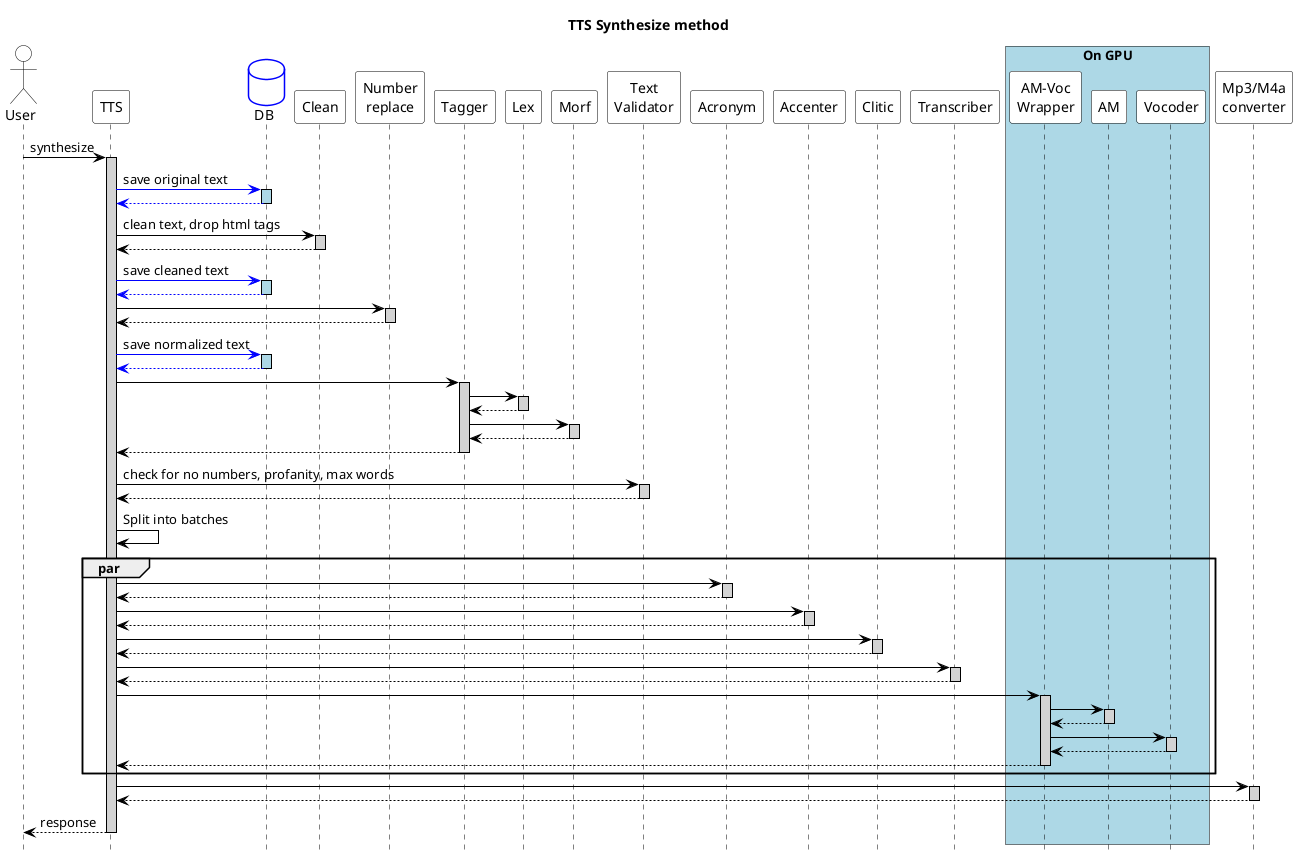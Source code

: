 @startuml TTS

skinparam sequence {
ParticipantBorderColor Black
ActorBorderColor Black

ParticipantBackgroundColor White
ActorBackgroundColor White

ArrowColor black
LifeLineBorderColor black
LifeLineBackgroundColor lightgray

BoxBorderColor black
}
skinparam databaseBackgroundColor White
skinparam dataBaseBorderColor Blue

hide footbox
title TTS Synthesize method

' skinparam handwritten true

actor User
participant "TTS" as tts
database "DB" as DB
participant "Clean" as Clean
participant "Number\nreplace" as num
participant "Tagger" as tagger
participant "Lex" as lex
participant "Morf" as morf
participant "Text\nValidator" as validator
participant "Acronym" as acronym
participant "Accenter" as accenter
participant "Clitic" as clitic
participant "Transcriber" as transcriber

box "On GPU" #LightBlue
participant "AM-Voc\nWrapper" as amVoc
participant "AM" as am
participant "Vocoder" as vocoder
end box
participant "Mp3/M4a\nconverter" as converter

User -> tts: synthesize
activate tts

tts -[#blue]> DB: save original text
activate DB #lightblue
DB -[#blue]-> tts:
deactivate DB

tts -> Clean: clean text, drop html tags
activate Clean
Clean --> tts:
deactivate Clean

tts -[#blue]> DB: save cleaned text
activate DB #lightblue
DB -[#blue]-> tts:
deactivate DB

tts -> num: 
activate num
num --> tts:
deactivate num

tts -[#blue]> DB: save normalized text
activate DB #lightblue
DB -[#blue]-> tts:
deactivate DB


tts -> tagger: 
activate tagger
tagger -> lex: 
activate lex
lex --> tagger:
deactivate lex

tagger -> morf: 
activate morf
morf --> tagger:
deactivate morf

tagger --> tts:
deactivate tagger

tts -> validator: check for no numbers, profanity, max words
activate validator
validator --> tts:
deactivate validator

tts -> tts: Split into batches

par

tts -> acronym: 
activate acronym
acronym --> tts:
deactivate acronym

tts -> accenter: 
activate accenter
accenter --> tts:
deactivate accenter

tts -> clitic: 
activate clitic
clitic --> tts:
deactivate clitic

tts -> transcriber: 
activate transcriber
transcriber --> tts:
deactivate transcriber

tts -> amVoc: 
activate amVoc

amVoc -> am: 
activate am
am --> amVoc:
deactivate am

amVoc -> vocoder: 
activate vocoder
vocoder --> amVoc:
deactivate vocoder
amVoc --> tts:
deactivate amVoc
end

tts -> converter: 
activate converter
converter --> tts:
deactivate converter


tts --> User: response
deactivate tts

@enduml